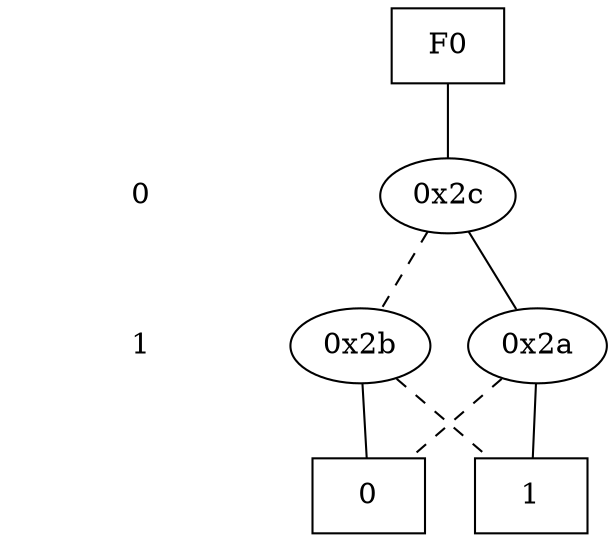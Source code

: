 digraph "DD" {
size = "7.5,10"
center = true;
edge [dir = none];
{ node [shape = plaintext];
  edge [style = invis];
  "CONST NODES" [style = invis];
" 0 " -> " 1 " -> "CONST NODES"; 
}
{ rank = same; node [shape = box]; edge [style = invis];
"F0"; }
{ rank = same; " 0 ";
"0x2c";
}
{ rank = same; " 1 ";
"0x2b";
"0x2a";
}
{ rank = same; "CONST NODES";
{ node [shape = box]; "0x22";
"0x21";
}
}
"F0" -> "0x2c" [style = solid];
"0x2c" -> "0x2a";
"0x2c" -> "0x2b" [style = dashed];
"0x2b" -> "0x22";
"0x2b" -> "0x21" [style = dashed];
"0x2a" -> "0x21";
"0x2a" -> "0x22" [style = dashed];
"0x22" [label = "0"];
"0x21" [label = "1"];
}
